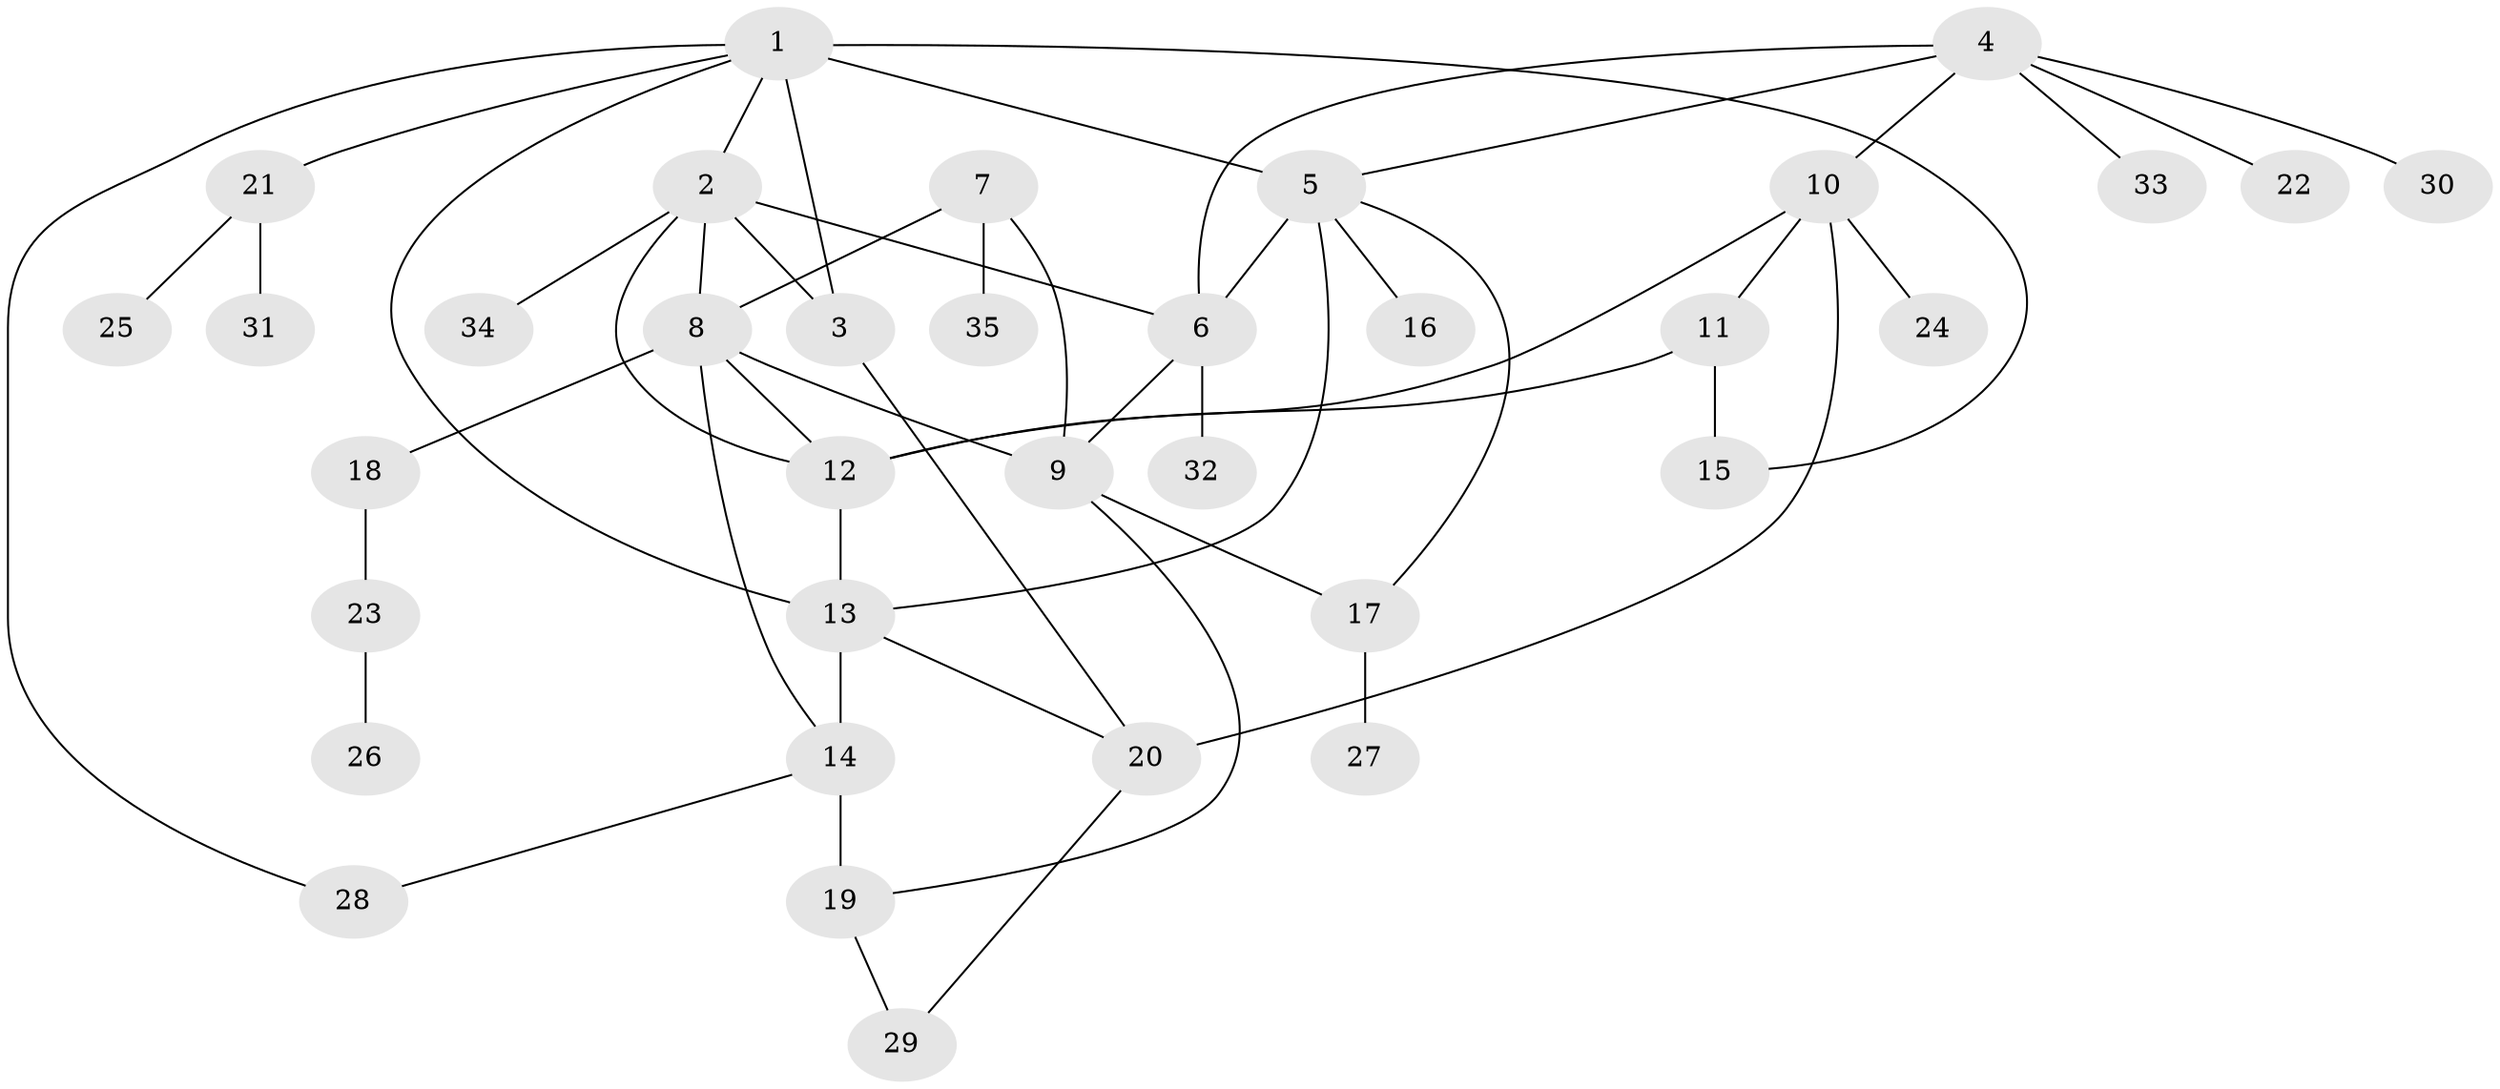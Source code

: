 // original degree distribution, {9: 0.014492753623188406, 7: 0.057971014492753624, 4: 0.07246376811594203, 6: 0.028985507246376812, 11: 0.014492753623188406, 2: 0.2028985507246377, 8: 0.028985507246376812, 1: 0.5072463768115942, 3: 0.07246376811594203}
// Generated by graph-tools (version 1.1) at 2025/37/03/09/25 02:37:18]
// undirected, 35 vertices, 52 edges
graph export_dot {
graph [start="1"]
  node [color=gray90,style=filled];
  1;
  2;
  3;
  4;
  5;
  6;
  7;
  8;
  9;
  10;
  11;
  12;
  13;
  14;
  15;
  16;
  17;
  18;
  19;
  20;
  21;
  22;
  23;
  24;
  25;
  26;
  27;
  28;
  29;
  30;
  31;
  32;
  33;
  34;
  35;
  1 -- 2 [weight=1.0];
  1 -- 3 [weight=1.0];
  1 -- 5 [weight=1.0];
  1 -- 13 [weight=1.0];
  1 -- 15 [weight=2.0];
  1 -- 21 [weight=1.0];
  1 -- 28 [weight=1.0];
  2 -- 3 [weight=1.0];
  2 -- 6 [weight=1.0];
  2 -- 8 [weight=1.0];
  2 -- 12 [weight=1.0];
  2 -- 34 [weight=1.0];
  3 -- 20 [weight=1.0];
  4 -- 5 [weight=1.0];
  4 -- 6 [weight=1.0];
  4 -- 10 [weight=1.0];
  4 -- 22 [weight=1.0];
  4 -- 30 [weight=1.0];
  4 -- 33 [weight=1.0];
  5 -- 6 [weight=1.0];
  5 -- 13 [weight=3.0];
  5 -- 16 [weight=1.0];
  5 -- 17 [weight=1.0];
  6 -- 9 [weight=1.0];
  6 -- 32 [weight=1.0];
  7 -- 8 [weight=1.0];
  7 -- 9 [weight=1.0];
  7 -- 35 [weight=1.0];
  8 -- 9 [weight=1.0];
  8 -- 12 [weight=1.0];
  8 -- 14 [weight=1.0];
  8 -- 18 [weight=1.0];
  9 -- 17 [weight=2.0];
  9 -- 19 [weight=1.0];
  10 -- 11 [weight=1.0];
  10 -- 12 [weight=1.0];
  10 -- 20 [weight=6.0];
  10 -- 24 [weight=1.0];
  11 -- 12 [weight=1.0];
  11 -- 15 [weight=1.0];
  12 -- 13 [weight=1.0];
  13 -- 14 [weight=2.0];
  13 -- 20 [weight=1.0];
  14 -- 19 [weight=3.0];
  14 -- 28 [weight=1.0];
  17 -- 27 [weight=1.0];
  18 -- 23 [weight=1.0];
  19 -- 29 [weight=1.0];
  20 -- 29 [weight=1.0];
  21 -- 25 [weight=1.0];
  21 -- 31 [weight=1.0];
  23 -- 26 [weight=1.0];
}
